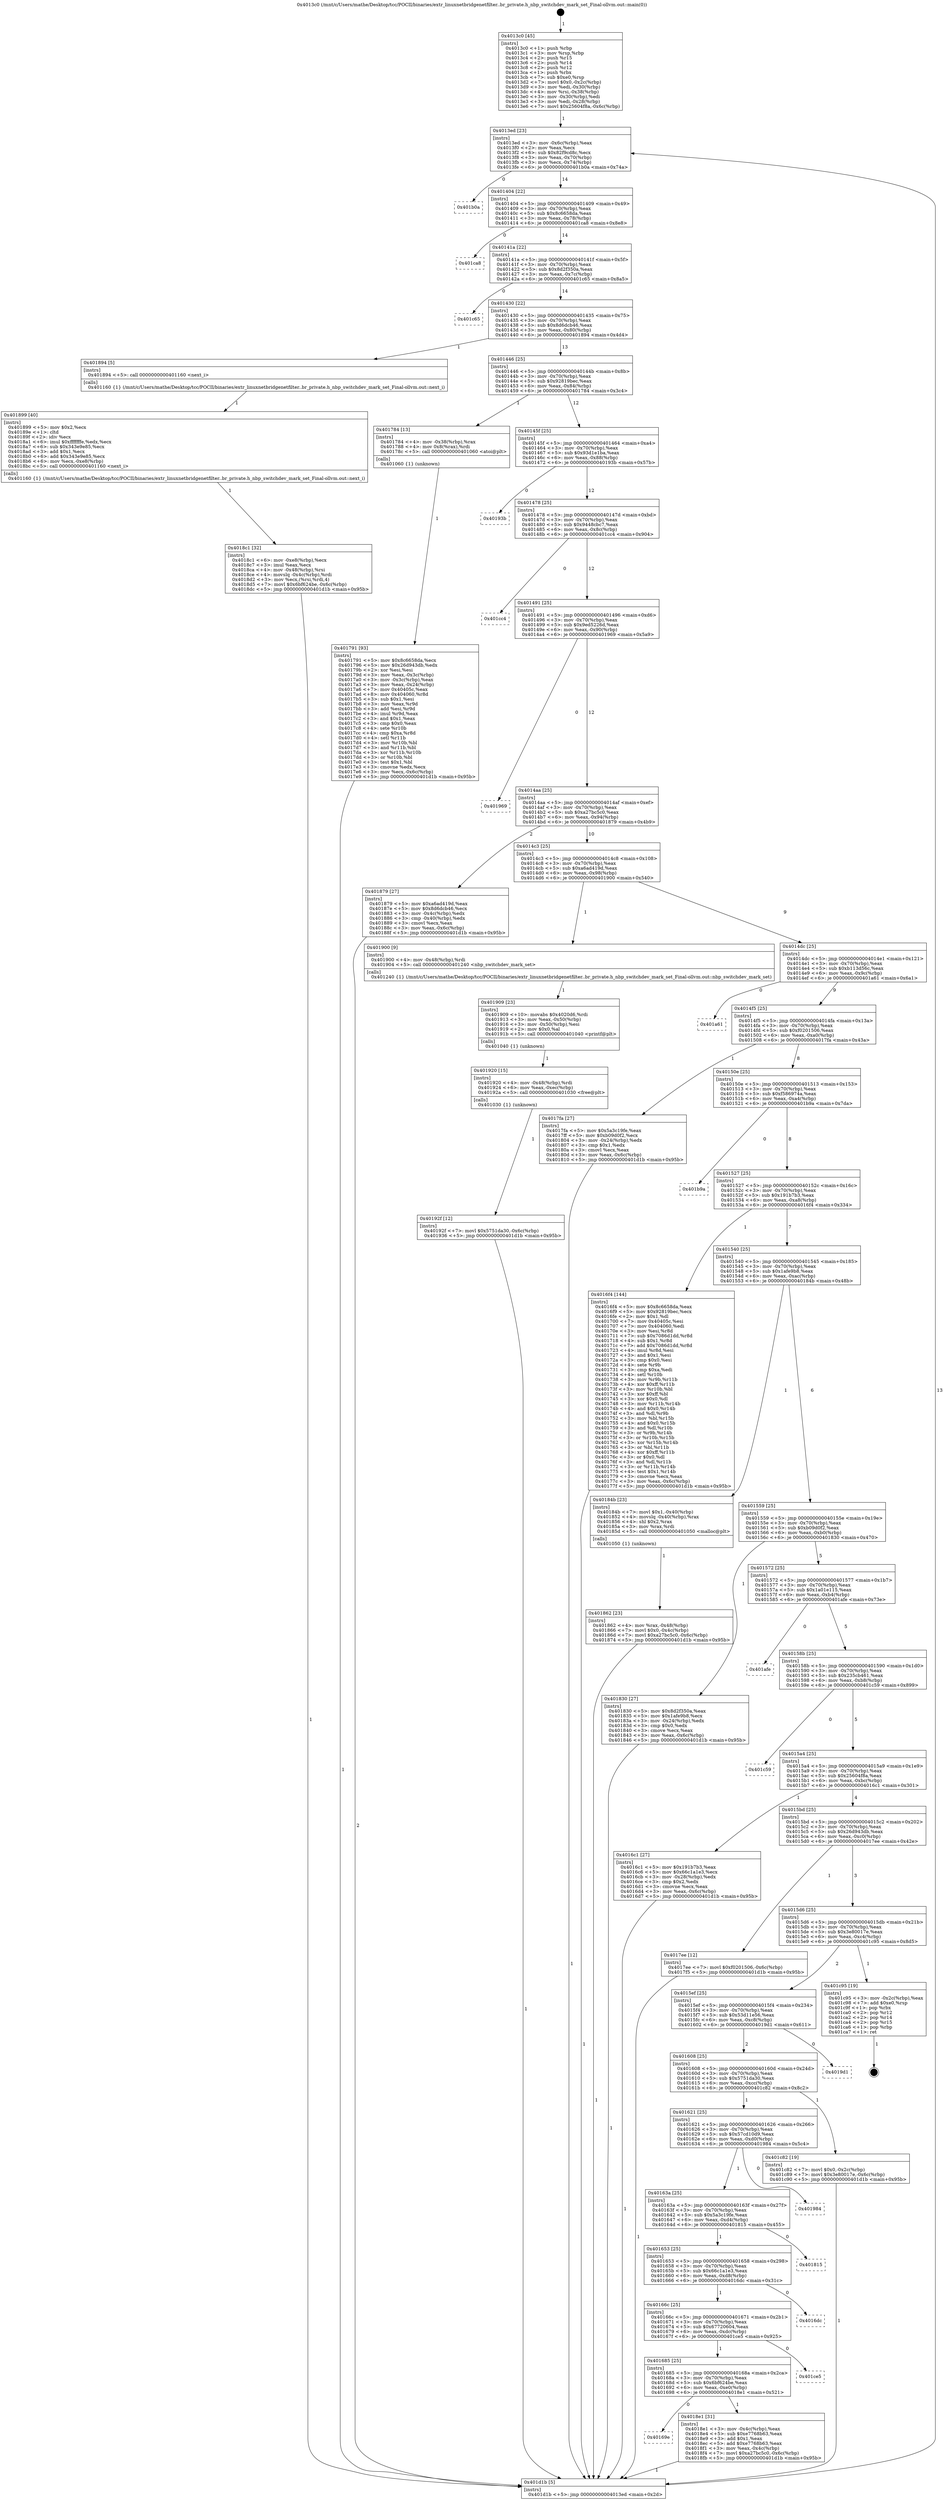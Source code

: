 digraph "0x4013c0" {
  label = "0x4013c0 (/mnt/c/Users/mathe/Desktop/tcc/POCII/binaries/extr_linuxnetbridgenetfilter..br_private.h_nbp_switchdev_mark_set_Final-ollvm.out::main(0))"
  labelloc = "t"
  node[shape=record]

  Entry [label="",width=0.3,height=0.3,shape=circle,fillcolor=black,style=filled]
  "0x4013ed" [label="{
     0x4013ed [23]\l
     | [instrs]\l
     &nbsp;&nbsp;0x4013ed \<+3\>: mov -0x6c(%rbp),%eax\l
     &nbsp;&nbsp;0x4013f0 \<+2\>: mov %eax,%ecx\l
     &nbsp;&nbsp;0x4013f2 \<+6\>: sub $0x82f9cd8c,%ecx\l
     &nbsp;&nbsp;0x4013f8 \<+3\>: mov %eax,-0x70(%rbp)\l
     &nbsp;&nbsp;0x4013fb \<+3\>: mov %ecx,-0x74(%rbp)\l
     &nbsp;&nbsp;0x4013fe \<+6\>: je 0000000000401b0a \<main+0x74a\>\l
  }"]
  "0x401b0a" [label="{
     0x401b0a\l
  }", style=dashed]
  "0x401404" [label="{
     0x401404 [22]\l
     | [instrs]\l
     &nbsp;&nbsp;0x401404 \<+5\>: jmp 0000000000401409 \<main+0x49\>\l
     &nbsp;&nbsp;0x401409 \<+3\>: mov -0x70(%rbp),%eax\l
     &nbsp;&nbsp;0x40140c \<+5\>: sub $0x8c6658da,%eax\l
     &nbsp;&nbsp;0x401411 \<+3\>: mov %eax,-0x78(%rbp)\l
     &nbsp;&nbsp;0x401414 \<+6\>: je 0000000000401ca8 \<main+0x8e8\>\l
  }"]
  Exit [label="",width=0.3,height=0.3,shape=circle,fillcolor=black,style=filled,peripheries=2]
  "0x401ca8" [label="{
     0x401ca8\l
  }", style=dashed]
  "0x40141a" [label="{
     0x40141a [22]\l
     | [instrs]\l
     &nbsp;&nbsp;0x40141a \<+5\>: jmp 000000000040141f \<main+0x5f\>\l
     &nbsp;&nbsp;0x40141f \<+3\>: mov -0x70(%rbp),%eax\l
     &nbsp;&nbsp;0x401422 \<+5\>: sub $0x8d2f350a,%eax\l
     &nbsp;&nbsp;0x401427 \<+3\>: mov %eax,-0x7c(%rbp)\l
     &nbsp;&nbsp;0x40142a \<+6\>: je 0000000000401c65 \<main+0x8a5\>\l
  }"]
  "0x40192f" [label="{
     0x40192f [12]\l
     | [instrs]\l
     &nbsp;&nbsp;0x40192f \<+7\>: movl $0x5751da30,-0x6c(%rbp)\l
     &nbsp;&nbsp;0x401936 \<+5\>: jmp 0000000000401d1b \<main+0x95b\>\l
  }"]
  "0x401c65" [label="{
     0x401c65\l
  }", style=dashed]
  "0x401430" [label="{
     0x401430 [22]\l
     | [instrs]\l
     &nbsp;&nbsp;0x401430 \<+5\>: jmp 0000000000401435 \<main+0x75\>\l
     &nbsp;&nbsp;0x401435 \<+3\>: mov -0x70(%rbp),%eax\l
     &nbsp;&nbsp;0x401438 \<+5\>: sub $0x8d6dcb46,%eax\l
     &nbsp;&nbsp;0x40143d \<+3\>: mov %eax,-0x80(%rbp)\l
     &nbsp;&nbsp;0x401440 \<+6\>: je 0000000000401894 \<main+0x4d4\>\l
  }"]
  "0x401920" [label="{
     0x401920 [15]\l
     | [instrs]\l
     &nbsp;&nbsp;0x401920 \<+4\>: mov -0x48(%rbp),%rdi\l
     &nbsp;&nbsp;0x401924 \<+6\>: mov %eax,-0xec(%rbp)\l
     &nbsp;&nbsp;0x40192a \<+5\>: call 0000000000401030 \<free@plt\>\l
     | [calls]\l
     &nbsp;&nbsp;0x401030 \{1\} (unknown)\l
  }"]
  "0x401894" [label="{
     0x401894 [5]\l
     | [instrs]\l
     &nbsp;&nbsp;0x401894 \<+5\>: call 0000000000401160 \<next_i\>\l
     | [calls]\l
     &nbsp;&nbsp;0x401160 \{1\} (/mnt/c/Users/mathe/Desktop/tcc/POCII/binaries/extr_linuxnetbridgenetfilter..br_private.h_nbp_switchdev_mark_set_Final-ollvm.out::next_i)\l
  }"]
  "0x401446" [label="{
     0x401446 [25]\l
     | [instrs]\l
     &nbsp;&nbsp;0x401446 \<+5\>: jmp 000000000040144b \<main+0x8b\>\l
     &nbsp;&nbsp;0x40144b \<+3\>: mov -0x70(%rbp),%eax\l
     &nbsp;&nbsp;0x40144e \<+5\>: sub $0x92819bec,%eax\l
     &nbsp;&nbsp;0x401453 \<+6\>: mov %eax,-0x84(%rbp)\l
     &nbsp;&nbsp;0x401459 \<+6\>: je 0000000000401784 \<main+0x3c4\>\l
  }"]
  "0x401909" [label="{
     0x401909 [23]\l
     | [instrs]\l
     &nbsp;&nbsp;0x401909 \<+10\>: movabs $0x4020d6,%rdi\l
     &nbsp;&nbsp;0x401913 \<+3\>: mov %eax,-0x50(%rbp)\l
     &nbsp;&nbsp;0x401916 \<+3\>: mov -0x50(%rbp),%esi\l
     &nbsp;&nbsp;0x401919 \<+2\>: mov $0x0,%al\l
     &nbsp;&nbsp;0x40191b \<+5\>: call 0000000000401040 \<printf@plt\>\l
     | [calls]\l
     &nbsp;&nbsp;0x401040 \{1\} (unknown)\l
  }"]
  "0x401784" [label="{
     0x401784 [13]\l
     | [instrs]\l
     &nbsp;&nbsp;0x401784 \<+4\>: mov -0x38(%rbp),%rax\l
     &nbsp;&nbsp;0x401788 \<+4\>: mov 0x8(%rax),%rdi\l
     &nbsp;&nbsp;0x40178c \<+5\>: call 0000000000401060 \<atoi@plt\>\l
     | [calls]\l
     &nbsp;&nbsp;0x401060 \{1\} (unknown)\l
  }"]
  "0x40145f" [label="{
     0x40145f [25]\l
     | [instrs]\l
     &nbsp;&nbsp;0x40145f \<+5\>: jmp 0000000000401464 \<main+0xa4\>\l
     &nbsp;&nbsp;0x401464 \<+3\>: mov -0x70(%rbp),%eax\l
     &nbsp;&nbsp;0x401467 \<+5\>: sub $0x93d1e1ba,%eax\l
     &nbsp;&nbsp;0x40146c \<+6\>: mov %eax,-0x88(%rbp)\l
     &nbsp;&nbsp;0x401472 \<+6\>: je 000000000040193b \<main+0x57b\>\l
  }"]
  "0x40169e" [label="{
     0x40169e\l
  }", style=dashed]
  "0x40193b" [label="{
     0x40193b\l
  }", style=dashed]
  "0x401478" [label="{
     0x401478 [25]\l
     | [instrs]\l
     &nbsp;&nbsp;0x401478 \<+5\>: jmp 000000000040147d \<main+0xbd\>\l
     &nbsp;&nbsp;0x40147d \<+3\>: mov -0x70(%rbp),%eax\l
     &nbsp;&nbsp;0x401480 \<+5\>: sub $0x9448cbc7,%eax\l
     &nbsp;&nbsp;0x401485 \<+6\>: mov %eax,-0x8c(%rbp)\l
     &nbsp;&nbsp;0x40148b \<+6\>: je 0000000000401cc4 \<main+0x904\>\l
  }"]
  "0x4018e1" [label="{
     0x4018e1 [31]\l
     | [instrs]\l
     &nbsp;&nbsp;0x4018e1 \<+3\>: mov -0x4c(%rbp),%eax\l
     &nbsp;&nbsp;0x4018e4 \<+5\>: sub $0xe7768b63,%eax\l
     &nbsp;&nbsp;0x4018e9 \<+3\>: add $0x1,%eax\l
     &nbsp;&nbsp;0x4018ec \<+5\>: add $0xe7768b63,%eax\l
     &nbsp;&nbsp;0x4018f1 \<+3\>: mov %eax,-0x4c(%rbp)\l
     &nbsp;&nbsp;0x4018f4 \<+7\>: movl $0xa27bc5c0,-0x6c(%rbp)\l
     &nbsp;&nbsp;0x4018fb \<+5\>: jmp 0000000000401d1b \<main+0x95b\>\l
  }"]
  "0x401cc4" [label="{
     0x401cc4\l
  }", style=dashed]
  "0x401491" [label="{
     0x401491 [25]\l
     | [instrs]\l
     &nbsp;&nbsp;0x401491 \<+5\>: jmp 0000000000401496 \<main+0xd6\>\l
     &nbsp;&nbsp;0x401496 \<+3\>: mov -0x70(%rbp),%eax\l
     &nbsp;&nbsp;0x401499 \<+5\>: sub $0x9ed5226d,%eax\l
     &nbsp;&nbsp;0x40149e \<+6\>: mov %eax,-0x90(%rbp)\l
     &nbsp;&nbsp;0x4014a4 \<+6\>: je 0000000000401969 \<main+0x5a9\>\l
  }"]
  "0x401685" [label="{
     0x401685 [25]\l
     | [instrs]\l
     &nbsp;&nbsp;0x401685 \<+5\>: jmp 000000000040168a \<main+0x2ca\>\l
     &nbsp;&nbsp;0x40168a \<+3\>: mov -0x70(%rbp),%eax\l
     &nbsp;&nbsp;0x40168d \<+5\>: sub $0x6bf624be,%eax\l
     &nbsp;&nbsp;0x401692 \<+6\>: mov %eax,-0xe0(%rbp)\l
     &nbsp;&nbsp;0x401698 \<+6\>: je 00000000004018e1 \<main+0x521\>\l
  }"]
  "0x401969" [label="{
     0x401969\l
  }", style=dashed]
  "0x4014aa" [label="{
     0x4014aa [25]\l
     | [instrs]\l
     &nbsp;&nbsp;0x4014aa \<+5\>: jmp 00000000004014af \<main+0xef\>\l
     &nbsp;&nbsp;0x4014af \<+3\>: mov -0x70(%rbp),%eax\l
     &nbsp;&nbsp;0x4014b2 \<+5\>: sub $0xa27bc5c0,%eax\l
     &nbsp;&nbsp;0x4014b7 \<+6\>: mov %eax,-0x94(%rbp)\l
     &nbsp;&nbsp;0x4014bd \<+6\>: je 0000000000401879 \<main+0x4b9\>\l
  }"]
  "0x401ce5" [label="{
     0x401ce5\l
  }", style=dashed]
  "0x401879" [label="{
     0x401879 [27]\l
     | [instrs]\l
     &nbsp;&nbsp;0x401879 \<+5\>: mov $0xa6ad419d,%eax\l
     &nbsp;&nbsp;0x40187e \<+5\>: mov $0x8d6dcb46,%ecx\l
     &nbsp;&nbsp;0x401883 \<+3\>: mov -0x4c(%rbp),%edx\l
     &nbsp;&nbsp;0x401886 \<+3\>: cmp -0x40(%rbp),%edx\l
     &nbsp;&nbsp;0x401889 \<+3\>: cmovl %ecx,%eax\l
     &nbsp;&nbsp;0x40188c \<+3\>: mov %eax,-0x6c(%rbp)\l
     &nbsp;&nbsp;0x40188f \<+5\>: jmp 0000000000401d1b \<main+0x95b\>\l
  }"]
  "0x4014c3" [label="{
     0x4014c3 [25]\l
     | [instrs]\l
     &nbsp;&nbsp;0x4014c3 \<+5\>: jmp 00000000004014c8 \<main+0x108\>\l
     &nbsp;&nbsp;0x4014c8 \<+3\>: mov -0x70(%rbp),%eax\l
     &nbsp;&nbsp;0x4014cb \<+5\>: sub $0xa6ad419d,%eax\l
     &nbsp;&nbsp;0x4014d0 \<+6\>: mov %eax,-0x98(%rbp)\l
     &nbsp;&nbsp;0x4014d6 \<+6\>: je 0000000000401900 \<main+0x540\>\l
  }"]
  "0x40166c" [label="{
     0x40166c [25]\l
     | [instrs]\l
     &nbsp;&nbsp;0x40166c \<+5\>: jmp 0000000000401671 \<main+0x2b1\>\l
     &nbsp;&nbsp;0x401671 \<+3\>: mov -0x70(%rbp),%eax\l
     &nbsp;&nbsp;0x401674 \<+5\>: sub $0x67720604,%eax\l
     &nbsp;&nbsp;0x401679 \<+6\>: mov %eax,-0xdc(%rbp)\l
     &nbsp;&nbsp;0x40167f \<+6\>: je 0000000000401ce5 \<main+0x925\>\l
  }"]
  "0x401900" [label="{
     0x401900 [9]\l
     | [instrs]\l
     &nbsp;&nbsp;0x401900 \<+4\>: mov -0x48(%rbp),%rdi\l
     &nbsp;&nbsp;0x401904 \<+5\>: call 0000000000401240 \<nbp_switchdev_mark_set\>\l
     | [calls]\l
     &nbsp;&nbsp;0x401240 \{1\} (/mnt/c/Users/mathe/Desktop/tcc/POCII/binaries/extr_linuxnetbridgenetfilter..br_private.h_nbp_switchdev_mark_set_Final-ollvm.out::nbp_switchdev_mark_set)\l
  }"]
  "0x4014dc" [label="{
     0x4014dc [25]\l
     | [instrs]\l
     &nbsp;&nbsp;0x4014dc \<+5\>: jmp 00000000004014e1 \<main+0x121\>\l
     &nbsp;&nbsp;0x4014e1 \<+3\>: mov -0x70(%rbp),%eax\l
     &nbsp;&nbsp;0x4014e4 \<+5\>: sub $0xb113d56c,%eax\l
     &nbsp;&nbsp;0x4014e9 \<+6\>: mov %eax,-0x9c(%rbp)\l
     &nbsp;&nbsp;0x4014ef \<+6\>: je 0000000000401a61 \<main+0x6a1\>\l
  }"]
  "0x4016dc" [label="{
     0x4016dc\l
  }", style=dashed]
  "0x401a61" [label="{
     0x401a61\l
  }", style=dashed]
  "0x4014f5" [label="{
     0x4014f5 [25]\l
     | [instrs]\l
     &nbsp;&nbsp;0x4014f5 \<+5\>: jmp 00000000004014fa \<main+0x13a\>\l
     &nbsp;&nbsp;0x4014fa \<+3\>: mov -0x70(%rbp),%eax\l
     &nbsp;&nbsp;0x4014fd \<+5\>: sub $0xf0201506,%eax\l
     &nbsp;&nbsp;0x401502 \<+6\>: mov %eax,-0xa0(%rbp)\l
     &nbsp;&nbsp;0x401508 \<+6\>: je 00000000004017fa \<main+0x43a\>\l
  }"]
  "0x401653" [label="{
     0x401653 [25]\l
     | [instrs]\l
     &nbsp;&nbsp;0x401653 \<+5\>: jmp 0000000000401658 \<main+0x298\>\l
     &nbsp;&nbsp;0x401658 \<+3\>: mov -0x70(%rbp),%eax\l
     &nbsp;&nbsp;0x40165b \<+5\>: sub $0x66c1a1e3,%eax\l
     &nbsp;&nbsp;0x401660 \<+6\>: mov %eax,-0xd8(%rbp)\l
     &nbsp;&nbsp;0x401666 \<+6\>: je 00000000004016dc \<main+0x31c\>\l
  }"]
  "0x4017fa" [label="{
     0x4017fa [27]\l
     | [instrs]\l
     &nbsp;&nbsp;0x4017fa \<+5\>: mov $0x5a3c19fe,%eax\l
     &nbsp;&nbsp;0x4017ff \<+5\>: mov $0xb09d0f2,%ecx\l
     &nbsp;&nbsp;0x401804 \<+3\>: mov -0x24(%rbp),%edx\l
     &nbsp;&nbsp;0x401807 \<+3\>: cmp $0x1,%edx\l
     &nbsp;&nbsp;0x40180a \<+3\>: cmovl %ecx,%eax\l
     &nbsp;&nbsp;0x40180d \<+3\>: mov %eax,-0x6c(%rbp)\l
     &nbsp;&nbsp;0x401810 \<+5\>: jmp 0000000000401d1b \<main+0x95b\>\l
  }"]
  "0x40150e" [label="{
     0x40150e [25]\l
     | [instrs]\l
     &nbsp;&nbsp;0x40150e \<+5\>: jmp 0000000000401513 \<main+0x153\>\l
     &nbsp;&nbsp;0x401513 \<+3\>: mov -0x70(%rbp),%eax\l
     &nbsp;&nbsp;0x401516 \<+5\>: sub $0xf586974a,%eax\l
     &nbsp;&nbsp;0x40151b \<+6\>: mov %eax,-0xa4(%rbp)\l
     &nbsp;&nbsp;0x401521 \<+6\>: je 0000000000401b9a \<main+0x7da\>\l
  }"]
  "0x401815" [label="{
     0x401815\l
  }", style=dashed]
  "0x401b9a" [label="{
     0x401b9a\l
  }", style=dashed]
  "0x401527" [label="{
     0x401527 [25]\l
     | [instrs]\l
     &nbsp;&nbsp;0x401527 \<+5\>: jmp 000000000040152c \<main+0x16c\>\l
     &nbsp;&nbsp;0x40152c \<+3\>: mov -0x70(%rbp),%eax\l
     &nbsp;&nbsp;0x40152f \<+5\>: sub $0x191b7b3,%eax\l
     &nbsp;&nbsp;0x401534 \<+6\>: mov %eax,-0xa8(%rbp)\l
     &nbsp;&nbsp;0x40153a \<+6\>: je 00000000004016f4 \<main+0x334\>\l
  }"]
  "0x40163a" [label="{
     0x40163a [25]\l
     | [instrs]\l
     &nbsp;&nbsp;0x40163a \<+5\>: jmp 000000000040163f \<main+0x27f\>\l
     &nbsp;&nbsp;0x40163f \<+3\>: mov -0x70(%rbp),%eax\l
     &nbsp;&nbsp;0x401642 \<+5\>: sub $0x5a3c19fe,%eax\l
     &nbsp;&nbsp;0x401647 \<+6\>: mov %eax,-0xd4(%rbp)\l
     &nbsp;&nbsp;0x40164d \<+6\>: je 0000000000401815 \<main+0x455\>\l
  }"]
  "0x4016f4" [label="{
     0x4016f4 [144]\l
     | [instrs]\l
     &nbsp;&nbsp;0x4016f4 \<+5\>: mov $0x8c6658da,%eax\l
     &nbsp;&nbsp;0x4016f9 \<+5\>: mov $0x92819bec,%ecx\l
     &nbsp;&nbsp;0x4016fe \<+2\>: mov $0x1,%dl\l
     &nbsp;&nbsp;0x401700 \<+7\>: mov 0x40405c,%esi\l
     &nbsp;&nbsp;0x401707 \<+7\>: mov 0x404060,%edi\l
     &nbsp;&nbsp;0x40170e \<+3\>: mov %esi,%r8d\l
     &nbsp;&nbsp;0x401711 \<+7\>: sub $0x7086d1dd,%r8d\l
     &nbsp;&nbsp;0x401718 \<+4\>: sub $0x1,%r8d\l
     &nbsp;&nbsp;0x40171c \<+7\>: add $0x7086d1dd,%r8d\l
     &nbsp;&nbsp;0x401723 \<+4\>: imul %r8d,%esi\l
     &nbsp;&nbsp;0x401727 \<+3\>: and $0x1,%esi\l
     &nbsp;&nbsp;0x40172a \<+3\>: cmp $0x0,%esi\l
     &nbsp;&nbsp;0x40172d \<+4\>: sete %r9b\l
     &nbsp;&nbsp;0x401731 \<+3\>: cmp $0xa,%edi\l
     &nbsp;&nbsp;0x401734 \<+4\>: setl %r10b\l
     &nbsp;&nbsp;0x401738 \<+3\>: mov %r9b,%r11b\l
     &nbsp;&nbsp;0x40173b \<+4\>: xor $0xff,%r11b\l
     &nbsp;&nbsp;0x40173f \<+3\>: mov %r10b,%bl\l
     &nbsp;&nbsp;0x401742 \<+3\>: xor $0xff,%bl\l
     &nbsp;&nbsp;0x401745 \<+3\>: xor $0x0,%dl\l
     &nbsp;&nbsp;0x401748 \<+3\>: mov %r11b,%r14b\l
     &nbsp;&nbsp;0x40174b \<+4\>: and $0x0,%r14b\l
     &nbsp;&nbsp;0x40174f \<+3\>: and %dl,%r9b\l
     &nbsp;&nbsp;0x401752 \<+3\>: mov %bl,%r15b\l
     &nbsp;&nbsp;0x401755 \<+4\>: and $0x0,%r15b\l
     &nbsp;&nbsp;0x401759 \<+3\>: and %dl,%r10b\l
     &nbsp;&nbsp;0x40175c \<+3\>: or %r9b,%r14b\l
     &nbsp;&nbsp;0x40175f \<+3\>: or %r10b,%r15b\l
     &nbsp;&nbsp;0x401762 \<+3\>: xor %r15b,%r14b\l
     &nbsp;&nbsp;0x401765 \<+3\>: or %bl,%r11b\l
     &nbsp;&nbsp;0x401768 \<+4\>: xor $0xff,%r11b\l
     &nbsp;&nbsp;0x40176c \<+3\>: or $0x0,%dl\l
     &nbsp;&nbsp;0x40176f \<+3\>: and %dl,%r11b\l
     &nbsp;&nbsp;0x401772 \<+3\>: or %r11b,%r14b\l
     &nbsp;&nbsp;0x401775 \<+4\>: test $0x1,%r14b\l
     &nbsp;&nbsp;0x401779 \<+3\>: cmovne %ecx,%eax\l
     &nbsp;&nbsp;0x40177c \<+3\>: mov %eax,-0x6c(%rbp)\l
     &nbsp;&nbsp;0x40177f \<+5\>: jmp 0000000000401d1b \<main+0x95b\>\l
  }"]
  "0x401540" [label="{
     0x401540 [25]\l
     | [instrs]\l
     &nbsp;&nbsp;0x401540 \<+5\>: jmp 0000000000401545 \<main+0x185\>\l
     &nbsp;&nbsp;0x401545 \<+3\>: mov -0x70(%rbp),%eax\l
     &nbsp;&nbsp;0x401548 \<+5\>: sub $0x1afe9b8,%eax\l
     &nbsp;&nbsp;0x40154d \<+6\>: mov %eax,-0xac(%rbp)\l
     &nbsp;&nbsp;0x401553 \<+6\>: je 000000000040184b \<main+0x48b\>\l
  }"]
  "0x401984" [label="{
     0x401984\l
  }", style=dashed]
  "0x40184b" [label="{
     0x40184b [23]\l
     | [instrs]\l
     &nbsp;&nbsp;0x40184b \<+7\>: movl $0x1,-0x40(%rbp)\l
     &nbsp;&nbsp;0x401852 \<+4\>: movslq -0x40(%rbp),%rax\l
     &nbsp;&nbsp;0x401856 \<+4\>: shl $0x2,%rax\l
     &nbsp;&nbsp;0x40185a \<+3\>: mov %rax,%rdi\l
     &nbsp;&nbsp;0x40185d \<+5\>: call 0000000000401050 \<malloc@plt\>\l
     | [calls]\l
     &nbsp;&nbsp;0x401050 \{1\} (unknown)\l
  }"]
  "0x401559" [label="{
     0x401559 [25]\l
     | [instrs]\l
     &nbsp;&nbsp;0x401559 \<+5\>: jmp 000000000040155e \<main+0x19e\>\l
     &nbsp;&nbsp;0x40155e \<+3\>: mov -0x70(%rbp),%eax\l
     &nbsp;&nbsp;0x401561 \<+5\>: sub $0xb09d0f2,%eax\l
     &nbsp;&nbsp;0x401566 \<+6\>: mov %eax,-0xb0(%rbp)\l
     &nbsp;&nbsp;0x40156c \<+6\>: je 0000000000401830 \<main+0x470\>\l
  }"]
  "0x401621" [label="{
     0x401621 [25]\l
     | [instrs]\l
     &nbsp;&nbsp;0x401621 \<+5\>: jmp 0000000000401626 \<main+0x266\>\l
     &nbsp;&nbsp;0x401626 \<+3\>: mov -0x70(%rbp),%eax\l
     &nbsp;&nbsp;0x401629 \<+5\>: sub $0x57cd10d9,%eax\l
     &nbsp;&nbsp;0x40162e \<+6\>: mov %eax,-0xd0(%rbp)\l
     &nbsp;&nbsp;0x401634 \<+6\>: je 0000000000401984 \<main+0x5c4\>\l
  }"]
  "0x401830" [label="{
     0x401830 [27]\l
     | [instrs]\l
     &nbsp;&nbsp;0x401830 \<+5\>: mov $0x8d2f350a,%eax\l
     &nbsp;&nbsp;0x401835 \<+5\>: mov $0x1afe9b8,%ecx\l
     &nbsp;&nbsp;0x40183a \<+3\>: mov -0x24(%rbp),%edx\l
     &nbsp;&nbsp;0x40183d \<+3\>: cmp $0x0,%edx\l
     &nbsp;&nbsp;0x401840 \<+3\>: cmove %ecx,%eax\l
     &nbsp;&nbsp;0x401843 \<+3\>: mov %eax,-0x6c(%rbp)\l
     &nbsp;&nbsp;0x401846 \<+5\>: jmp 0000000000401d1b \<main+0x95b\>\l
  }"]
  "0x401572" [label="{
     0x401572 [25]\l
     | [instrs]\l
     &nbsp;&nbsp;0x401572 \<+5\>: jmp 0000000000401577 \<main+0x1b7\>\l
     &nbsp;&nbsp;0x401577 \<+3\>: mov -0x70(%rbp),%eax\l
     &nbsp;&nbsp;0x40157a \<+5\>: sub $0x1a01e115,%eax\l
     &nbsp;&nbsp;0x40157f \<+6\>: mov %eax,-0xb4(%rbp)\l
     &nbsp;&nbsp;0x401585 \<+6\>: je 0000000000401afe \<main+0x73e\>\l
  }"]
  "0x401c82" [label="{
     0x401c82 [19]\l
     | [instrs]\l
     &nbsp;&nbsp;0x401c82 \<+7\>: movl $0x0,-0x2c(%rbp)\l
     &nbsp;&nbsp;0x401c89 \<+7\>: movl $0x3e80017e,-0x6c(%rbp)\l
     &nbsp;&nbsp;0x401c90 \<+5\>: jmp 0000000000401d1b \<main+0x95b\>\l
  }"]
  "0x401afe" [label="{
     0x401afe\l
  }", style=dashed]
  "0x40158b" [label="{
     0x40158b [25]\l
     | [instrs]\l
     &nbsp;&nbsp;0x40158b \<+5\>: jmp 0000000000401590 \<main+0x1d0\>\l
     &nbsp;&nbsp;0x401590 \<+3\>: mov -0x70(%rbp),%eax\l
     &nbsp;&nbsp;0x401593 \<+5\>: sub $0x235cb461,%eax\l
     &nbsp;&nbsp;0x401598 \<+6\>: mov %eax,-0xb8(%rbp)\l
     &nbsp;&nbsp;0x40159e \<+6\>: je 0000000000401c59 \<main+0x899\>\l
  }"]
  "0x401608" [label="{
     0x401608 [25]\l
     | [instrs]\l
     &nbsp;&nbsp;0x401608 \<+5\>: jmp 000000000040160d \<main+0x24d\>\l
     &nbsp;&nbsp;0x40160d \<+3\>: mov -0x70(%rbp),%eax\l
     &nbsp;&nbsp;0x401610 \<+5\>: sub $0x5751da30,%eax\l
     &nbsp;&nbsp;0x401615 \<+6\>: mov %eax,-0xcc(%rbp)\l
     &nbsp;&nbsp;0x40161b \<+6\>: je 0000000000401c82 \<main+0x8c2\>\l
  }"]
  "0x401c59" [label="{
     0x401c59\l
  }", style=dashed]
  "0x4015a4" [label="{
     0x4015a4 [25]\l
     | [instrs]\l
     &nbsp;&nbsp;0x4015a4 \<+5\>: jmp 00000000004015a9 \<main+0x1e9\>\l
     &nbsp;&nbsp;0x4015a9 \<+3\>: mov -0x70(%rbp),%eax\l
     &nbsp;&nbsp;0x4015ac \<+5\>: sub $0x25604f8a,%eax\l
     &nbsp;&nbsp;0x4015b1 \<+6\>: mov %eax,-0xbc(%rbp)\l
     &nbsp;&nbsp;0x4015b7 \<+6\>: je 00000000004016c1 \<main+0x301\>\l
  }"]
  "0x4019d1" [label="{
     0x4019d1\l
  }", style=dashed]
  "0x4016c1" [label="{
     0x4016c1 [27]\l
     | [instrs]\l
     &nbsp;&nbsp;0x4016c1 \<+5\>: mov $0x191b7b3,%eax\l
     &nbsp;&nbsp;0x4016c6 \<+5\>: mov $0x66c1a1e3,%ecx\l
     &nbsp;&nbsp;0x4016cb \<+3\>: mov -0x28(%rbp),%edx\l
     &nbsp;&nbsp;0x4016ce \<+3\>: cmp $0x2,%edx\l
     &nbsp;&nbsp;0x4016d1 \<+3\>: cmovne %ecx,%eax\l
     &nbsp;&nbsp;0x4016d4 \<+3\>: mov %eax,-0x6c(%rbp)\l
     &nbsp;&nbsp;0x4016d7 \<+5\>: jmp 0000000000401d1b \<main+0x95b\>\l
  }"]
  "0x4015bd" [label="{
     0x4015bd [25]\l
     | [instrs]\l
     &nbsp;&nbsp;0x4015bd \<+5\>: jmp 00000000004015c2 \<main+0x202\>\l
     &nbsp;&nbsp;0x4015c2 \<+3\>: mov -0x70(%rbp),%eax\l
     &nbsp;&nbsp;0x4015c5 \<+5\>: sub $0x26d943db,%eax\l
     &nbsp;&nbsp;0x4015ca \<+6\>: mov %eax,-0xc0(%rbp)\l
     &nbsp;&nbsp;0x4015d0 \<+6\>: je 00000000004017ee \<main+0x42e\>\l
  }"]
  "0x401d1b" [label="{
     0x401d1b [5]\l
     | [instrs]\l
     &nbsp;&nbsp;0x401d1b \<+5\>: jmp 00000000004013ed \<main+0x2d\>\l
  }"]
  "0x4013c0" [label="{
     0x4013c0 [45]\l
     | [instrs]\l
     &nbsp;&nbsp;0x4013c0 \<+1\>: push %rbp\l
     &nbsp;&nbsp;0x4013c1 \<+3\>: mov %rsp,%rbp\l
     &nbsp;&nbsp;0x4013c4 \<+2\>: push %r15\l
     &nbsp;&nbsp;0x4013c6 \<+2\>: push %r14\l
     &nbsp;&nbsp;0x4013c8 \<+2\>: push %r12\l
     &nbsp;&nbsp;0x4013ca \<+1\>: push %rbx\l
     &nbsp;&nbsp;0x4013cb \<+7\>: sub $0xe0,%rsp\l
     &nbsp;&nbsp;0x4013d2 \<+7\>: movl $0x0,-0x2c(%rbp)\l
     &nbsp;&nbsp;0x4013d9 \<+3\>: mov %edi,-0x30(%rbp)\l
     &nbsp;&nbsp;0x4013dc \<+4\>: mov %rsi,-0x38(%rbp)\l
     &nbsp;&nbsp;0x4013e0 \<+3\>: mov -0x30(%rbp),%edi\l
     &nbsp;&nbsp;0x4013e3 \<+3\>: mov %edi,-0x28(%rbp)\l
     &nbsp;&nbsp;0x4013e6 \<+7\>: movl $0x25604f8a,-0x6c(%rbp)\l
  }"]
  "0x401791" [label="{
     0x401791 [93]\l
     | [instrs]\l
     &nbsp;&nbsp;0x401791 \<+5\>: mov $0x8c6658da,%ecx\l
     &nbsp;&nbsp;0x401796 \<+5\>: mov $0x26d943db,%edx\l
     &nbsp;&nbsp;0x40179b \<+2\>: xor %esi,%esi\l
     &nbsp;&nbsp;0x40179d \<+3\>: mov %eax,-0x3c(%rbp)\l
     &nbsp;&nbsp;0x4017a0 \<+3\>: mov -0x3c(%rbp),%eax\l
     &nbsp;&nbsp;0x4017a3 \<+3\>: mov %eax,-0x24(%rbp)\l
     &nbsp;&nbsp;0x4017a6 \<+7\>: mov 0x40405c,%eax\l
     &nbsp;&nbsp;0x4017ad \<+8\>: mov 0x404060,%r8d\l
     &nbsp;&nbsp;0x4017b5 \<+3\>: sub $0x1,%esi\l
     &nbsp;&nbsp;0x4017b8 \<+3\>: mov %eax,%r9d\l
     &nbsp;&nbsp;0x4017bb \<+3\>: add %esi,%r9d\l
     &nbsp;&nbsp;0x4017be \<+4\>: imul %r9d,%eax\l
     &nbsp;&nbsp;0x4017c2 \<+3\>: and $0x1,%eax\l
     &nbsp;&nbsp;0x4017c5 \<+3\>: cmp $0x0,%eax\l
     &nbsp;&nbsp;0x4017c8 \<+4\>: sete %r10b\l
     &nbsp;&nbsp;0x4017cc \<+4\>: cmp $0xa,%r8d\l
     &nbsp;&nbsp;0x4017d0 \<+4\>: setl %r11b\l
     &nbsp;&nbsp;0x4017d4 \<+3\>: mov %r10b,%bl\l
     &nbsp;&nbsp;0x4017d7 \<+3\>: and %r11b,%bl\l
     &nbsp;&nbsp;0x4017da \<+3\>: xor %r11b,%r10b\l
     &nbsp;&nbsp;0x4017dd \<+3\>: or %r10b,%bl\l
     &nbsp;&nbsp;0x4017e0 \<+3\>: test $0x1,%bl\l
     &nbsp;&nbsp;0x4017e3 \<+3\>: cmovne %edx,%ecx\l
     &nbsp;&nbsp;0x4017e6 \<+3\>: mov %ecx,-0x6c(%rbp)\l
     &nbsp;&nbsp;0x4017e9 \<+5\>: jmp 0000000000401d1b \<main+0x95b\>\l
  }"]
  "0x4015ef" [label="{
     0x4015ef [25]\l
     | [instrs]\l
     &nbsp;&nbsp;0x4015ef \<+5\>: jmp 00000000004015f4 \<main+0x234\>\l
     &nbsp;&nbsp;0x4015f4 \<+3\>: mov -0x70(%rbp),%eax\l
     &nbsp;&nbsp;0x4015f7 \<+5\>: sub $0x53d11e56,%eax\l
     &nbsp;&nbsp;0x4015fc \<+6\>: mov %eax,-0xc8(%rbp)\l
     &nbsp;&nbsp;0x401602 \<+6\>: je 00000000004019d1 \<main+0x611\>\l
  }"]
  "0x4017ee" [label="{
     0x4017ee [12]\l
     | [instrs]\l
     &nbsp;&nbsp;0x4017ee \<+7\>: movl $0xf0201506,-0x6c(%rbp)\l
     &nbsp;&nbsp;0x4017f5 \<+5\>: jmp 0000000000401d1b \<main+0x95b\>\l
  }"]
  "0x4015d6" [label="{
     0x4015d6 [25]\l
     | [instrs]\l
     &nbsp;&nbsp;0x4015d6 \<+5\>: jmp 00000000004015db \<main+0x21b\>\l
     &nbsp;&nbsp;0x4015db \<+3\>: mov -0x70(%rbp),%eax\l
     &nbsp;&nbsp;0x4015de \<+5\>: sub $0x3e80017e,%eax\l
     &nbsp;&nbsp;0x4015e3 \<+6\>: mov %eax,-0xc4(%rbp)\l
     &nbsp;&nbsp;0x4015e9 \<+6\>: je 0000000000401c95 \<main+0x8d5\>\l
  }"]
  "0x401862" [label="{
     0x401862 [23]\l
     | [instrs]\l
     &nbsp;&nbsp;0x401862 \<+4\>: mov %rax,-0x48(%rbp)\l
     &nbsp;&nbsp;0x401866 \<+7\>: movl $0x0,-0x4c(%rbp)\l
     &nbsp;&nbsp;0x40186d \<+7\>: movl $0xa27bc5c0,-0x6c(%rbp)\l
     &nbsp;&nbsp;0x401874 \<+5\>: jmp 0000000000401d1b \<main+0x95b\>\l
  }"]
  "0x401899" [label="{
     0x401899 [40]\l
     | [instrs]\l
     &nbsp;&nbsp;0x401899 \<+5\>: mov $0x2,%ecx\l
     &nbsp;&nbsp;0x40189e \<+1\>: cltd\l
     &nbsp;&nbsp;0x40189f \<+2\>: idiv %ecx\l
     &nbsp;&nbsp;0x4018a1 \<+6\>: imul $0xfffffffe,%edx,%ecx\l
     &nbsp;&nbsp;0x4018a7 \<+6\>: sub $0x343e9e85,%ecx\l
     &nbsp;&nbsp;0x4018ad \<+3\>: add $0x1,%ecx\l
     &nbsp;&nbsp;0x4018b0 \<+6\>: add $0x343e9e85,%ecx\l
     &nbsp;&nbsp;0x4018b6 \<+6\>: mov %ecx,-0xe8(%rbp)\l
     &nbsp;&nbsp;0x4018bc \<+5\>: call 0000000000401160 \<next_i\>\l
     | [calls]\l
     &nbsp;&nbsp;0x401160 \{1\} (/mnt/c/Users/mathe/Desktop/tcc/POCII/binaries/extr_linuxnetbridgenetfilter..br_private.h_nbp_switchdev_mark_set_Final-ollvm.out::next_i)\l
  }"]
  "0x4018c1" [label="{
     0x4018c1 [32]\l
     | [instrs]\l
     &nbsp;&nbsp;0x4018c1 \<+6\>: mov -0xe8(%rbp),%ecx\l
     &nbsp;&nbsp;0x4018c7 \<+3\>: imul %eax,%ecx\l
     &nbsp;&nbsp;0x4018ca \<+4\>: mov -0x48(%rbp),%rsi\l
     &nbsp;&nbsp;0x4018ce \<+4\>: movslq -0x4c(%rbp),%rdi\l
     &nbsp;&nbsp;0x4018d2 \<+3\>: mov %ecx,(%rsi,%rdi,4)\l
     &nbsp;&nbsp;0x4018d5 \<+7\>: movl $0x6bf624be,-0x6c(%rbp)\l
     &nbsp;&nbsp;0x4018dc \<+5\>: jmp 0000000000401d1b \<main+0x95b\>\l
  }"]
  "0x401c95" [label="{
     0x401c95 [19]\l
     | [instrs]\l
     &nbsp;&nbsp;0x401c95 \<+3\>: mov -0x2c(%rbp),%eax\l
     &nbsp;&nbsp;0x401c98 \<+7\>: add $0xe0,%rsp\l
     &nbsp;&nbsp;0x401c9f \<+1\>: pop %rbx\l
     &nbsp;&nbsp;0x401ca0 \<+2\>: pop %r12\l
     &nbsp;&nbsp;0x401ca2 \<+2\>: pop %r14\l
     &nbsp;&nbsp;0x401ca4 \<+2\>: pop %r15\l
     &nbsp;&nbsp;0x401ca6 \<+1\>: pop %rbp\l
     &nbsp;&nbsp;0x401ca7 \<+1\>: ret\l
  }"]
  Entry -> "0x4013c0" [label=" 1"]
  "0x4013ed" -> "0x401b0a" [label=" 0"]
  "0x4013ed" -> "0x401404" [label=" 14"]
  "0x401c95" -> Exit [label=" 1"]
  "0x401404" -> "0x401ca8" [label=" 0"]
  "0x401404" -> "0x40141a" [label=" 14"]
  "0x401c82" -> "0x401d1b" [label=" 1"]
  "0x40141a" -> "0x401c65" [label=" 0"]
  "0x40141a" -> "0x401430" [label=" 14"]
  "0x40192f" -> "0x401d1b" [label=" 1"]
  "0x401430" -> "0x401894" [label=" 1"]
  "0x401430" -> "0x401446" [label=" 13"]
  "0x401920" -> "0x40192f" [label=" 1"]
  "0x401446" -> "0x401784" [label=" 1"]
  "0x401446" -> "0x40145f" [label=" 12"]
  "0x401909" -> "0x401920" [label=" 1"]
  "0x40145f" -> "0x40193b" [label=" 0"]
  "0x40145f" -> "0x401478" [label=" 12"]
  "0x401900" -> "0x401909" [label=" 1"]
  "0x401478" -> "0x401cc4" [label=" 0"]
  "0x401478" -> "0x401491" [label=" 12"]
  "0x4018e1" -> "0x401d1b" [label=" 1"]
  "0x401491" -> "0x401969" [label=" 0"]
  "0x401491" -> "0x4014aa" [label=" 12"]
  "0x401685" -> "0x4018e1" [label=" 1"]
  "0x4014aa" -> "0x401879" [label=" 2"]
  "0x4014aa" -> "0x4014c3" [label=" 10"]
  "0x401685" -> "0x40169e" [label=" 0"]
  "0x4014c3" -> "0x401900" [label=" 1"]
  "0x4014c3" -> "0x4014dc" [label=" 9"]
  "0x40166c" -> "0x401ce5" [label=" 0"]
  "0x4014dc" -> "0x401a61" [label=" 0"]
  "0x4014dc" -> "0x4014f5" [label=" 9"]
  "0x40166c" -> "0x401685" [label=" 1"]
  "0x4014f5" -> "0x4017fa" [label=" 1"]
  "0x4014f5" -> "0x40150e" [label=" 8"]
  "0x401653" -> "0x4016dc" [label=" 0"]
  "0x40150e" -> "0x401b9a" [label=" 0"]
  "0x40150e" -> "0x401527" [label=" 8"]
  "0x401653" -> "0x40166c" [label=" 1"]
  "0x401527" -> "0x4016f4" [label=" 1"]
  "0x401527" -> "0x401540" [label=" 7"]
  "0x40163a" -> "0x401815" [label=" 0"]
  "0x401540" -> "0x40184b" [label=" 1"]
  "0x401540" -> "0x401559" [label=" 6"]
  "0x40163a" -> "0x401653" [label=" 1"]
  "0x401559" -> "0x401830" [label=" 1"]
  "0x401559" -> "0x401572" [label=" 5"]
  "0x401621" -> "0x401984" [label=" 0"]
  "0x401572" -> "0x401afe" [label=" 0"]
  "0x401572" -> "0x40158b" [label=" 5"]
  "0x401621" -> "0x40163a" [label=" 1"]
  "0x40158b" -> "0x401c59" [label=" 0"]
  "0x40158b" -> "0x4015a4" [label=" 5"]
  "0x401608" -> "0x401c82" [label=" 1"]
  "0x4015a4" -> "0x4016c1" [label=" 1"]
  "0x4015a4" -> "0x4015bd" [label=" 4"]
  "0x4016c1" -> "0x401d1b" [label=" 1"]
  "0x4013c0" -> "0x4013ed" [label=" 1"]
  "0x401d1b" -> "0x4013ed" [label=" 13"]
  "0x4016f4" -> "0x401d1b" [label=" 1"]
  "0x401784" -> "0x401791" [label=" 1"]
  "0x401791" -> "0x401d1b" [label=" 1"]
  "0x401608" -> "0x401621" [label=" 1"]
  "0x4015bd" -> "0x4017ee" [label=" 1"]
  "0x4015bd" -> "0x4015d6" [label=" 3"]
  "0x4017ee" -> "0x401d1b" [label=" 1"]
  "0x4017fa" -> "0x401d1b" [label=" 1"]
  "0x401830" -> "0x401d1b" [label=" 1"]
  "0x40184b" -> "0x401862" [label=" 1"]
  "0x401862" -> "0x401d1b" [label=" 1"]
  "0x401879" -> "0x401d1b" [label=" 2"]
  "0x401894" -> "0x401899" [label=" 1"]
  "0x401899" -> "0x4018c1" [label=" 1"]
  "0x4018c1" -> "0x401d1b" [label=" 1"]
  "0x4015ef" -> "0x4019d1" [label=" 0"]
  "0x4015d6" -> "0x401c95" [label=" 1"]
  "0x4015d6" -> "0x4015ef" [label=" 2"]
  "0x4015ef" -> "0x401608" [label=" 2"]
}
